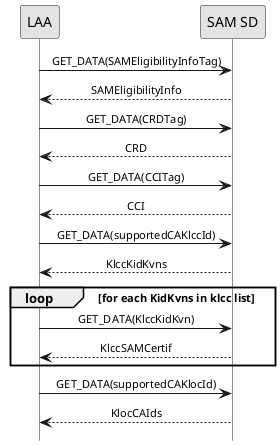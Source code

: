 @startuml
 
hide footbox
skinparam sequenceMessageAlign center
skinparam sequenceArrowFontSize 11
skinparam noteFontSize 11
skinparam monochrome true
skinparam lifelinestrategy solid

LAA -> "SAM SD" : GET_DATA(SAMEligibilityInfoTag)
"SAM SD" --> LAA : SAMEligibilityInfo  
LAA -> "SAM SD" : GET_DATA(CRDTag)
"SAM SD" --> LAA : CRD
LAA -> "SAM SD" : GET_DATA(CCITag)
"SAM SD" --> LAA : CCI
LAA -> "SAM SD" : GET_DATA(supportedCAKlccId)
"SAM SD" --> LAA : KlccKidKvns
loop for each KidKvns in klcc list
LAA -> "SAM SD" : GET_DATA(KlccKidKvn)
"SAM SD" --> LAA : KlccSAMCertif
end loop
LAA -> "SAM SD" : GET_DATA(supportedCAKlocId)
"SAM SD" --> LAA : KlocCAIds

@enduml
